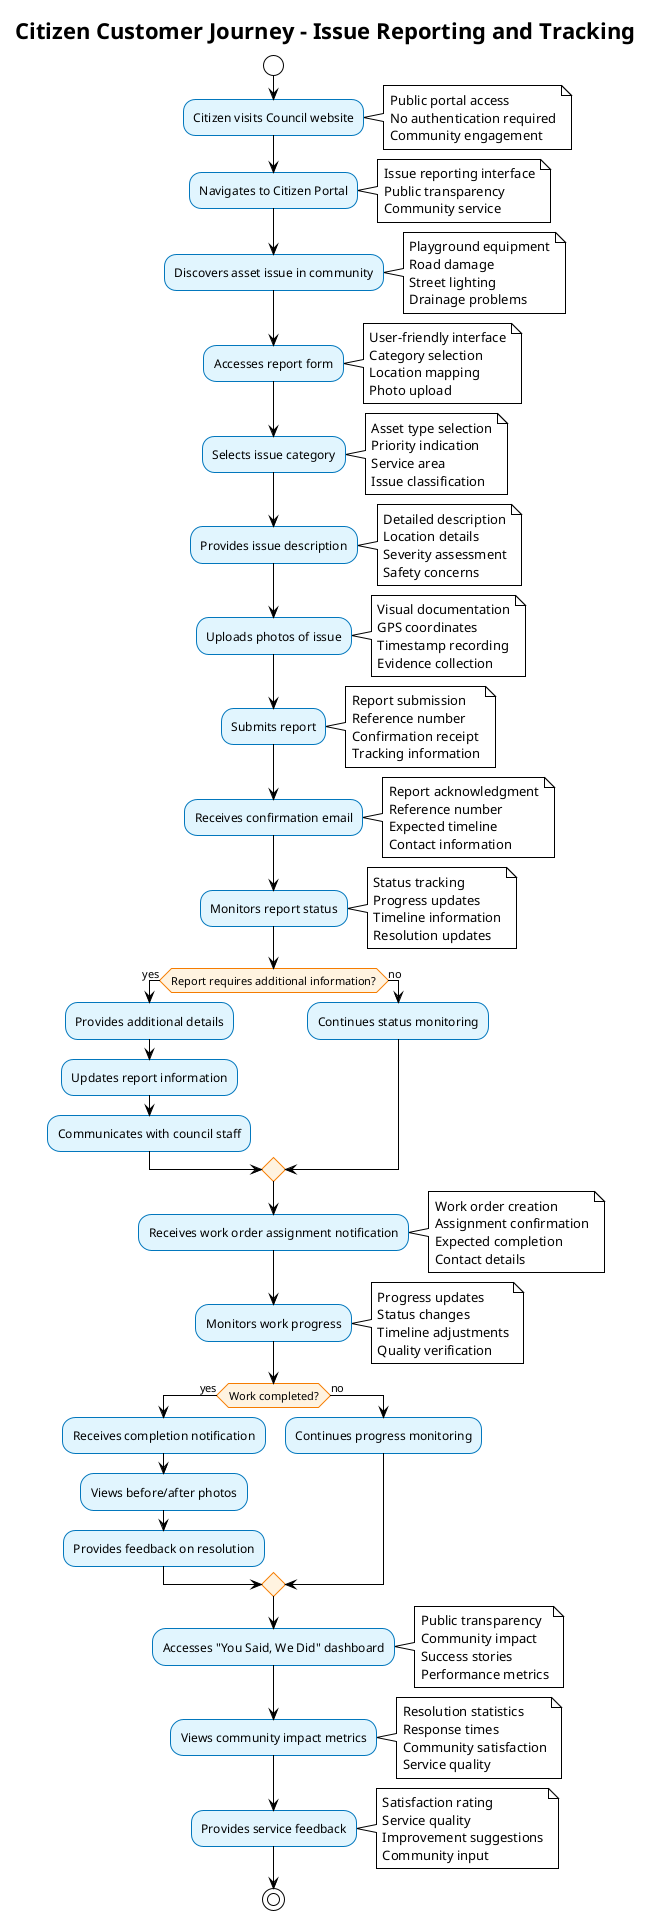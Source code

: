 @startuml Citizen Customer Journey
!theme plain
skinparam backgroundColor #FFFFFF
skinparam activity {
  BackgroundColor #E1F5FE
  BorderColor #0277BD
  FontColor #000000
}
skinparam activityDiamond {
  BackgroundColor #FFF3E0
  BorderColor #F57C00
  FontColor #000000
}

title Citizen Customer Journey - Issue Reporting and Tracking

start

:Citizen visits Council website;
note right: Public portal access\nNo authentication required\nCommunity engagement

:Navigates to Citizen Portal;
note right: Issue reporting interface\nPublic transparency\nCommunity service

:Discovers asset issue in community;
note right: Playground equipment\nRoad damage\nStreet lighting\nDrainage problems

:Accesses report form;
note right: User-friendly interface\nCategory selection\nLocation mapping\nPhoto upload

:Selects issue category;
note right: Asset type selection\nPriority indication\nService area\nIssue classification

:Provides issue description;
note right: Detailed description\nLocation details\nSeverity assessment\nSafety concerns

:Uploads photos of issue;
note right: Visual documentation\nGPS coordinates\nTimestamp recording\nEvidence collection

:Submits report;
note right: Report submission\nReference number\nConfirmation receipt\nTracking information

:Receives confirmation email;
note right: Report acknowledgment\nReference number\nExpected timeline\nContact information

:Monitors report status;
note right: Status tracking\nProgress updates\nTimeline information\nResolution updates

if (Report requires additional information?) then (yes)
  :Provides additional details;
  :Updates report information;
  :Communicates with council staff;
else (no)
  :Continues status monitoring;
endif

:Receives work order assignment notification;
note right: Work order creation\nAssignment confirmation\nExpected completion\nContact details

:Monitors work progress;
note right: Progress updates\nStatus changes\nTimeline adjustments\nQuality verification

if (Work completed?) then (yes)
  :Receives completion notification;
  :Views before/after photos;
  :Provides feedback on resolution;
else (no)
  :Continues progress monitoring;
endif

:Accesses "You Said, We Did" dashboard;
note right: Public transparency\nCommunity impact\nSuccess stories\nPerformance metrics

:Views community impact metrics;
note right: Resolution statistics\nResponse times\nCommunity satisfaction\nService quality

:Provides service feedback;
note right: Satisfaction rating\nService quality\nImprovement suggestions\nCommunity input

stop

@enduml
